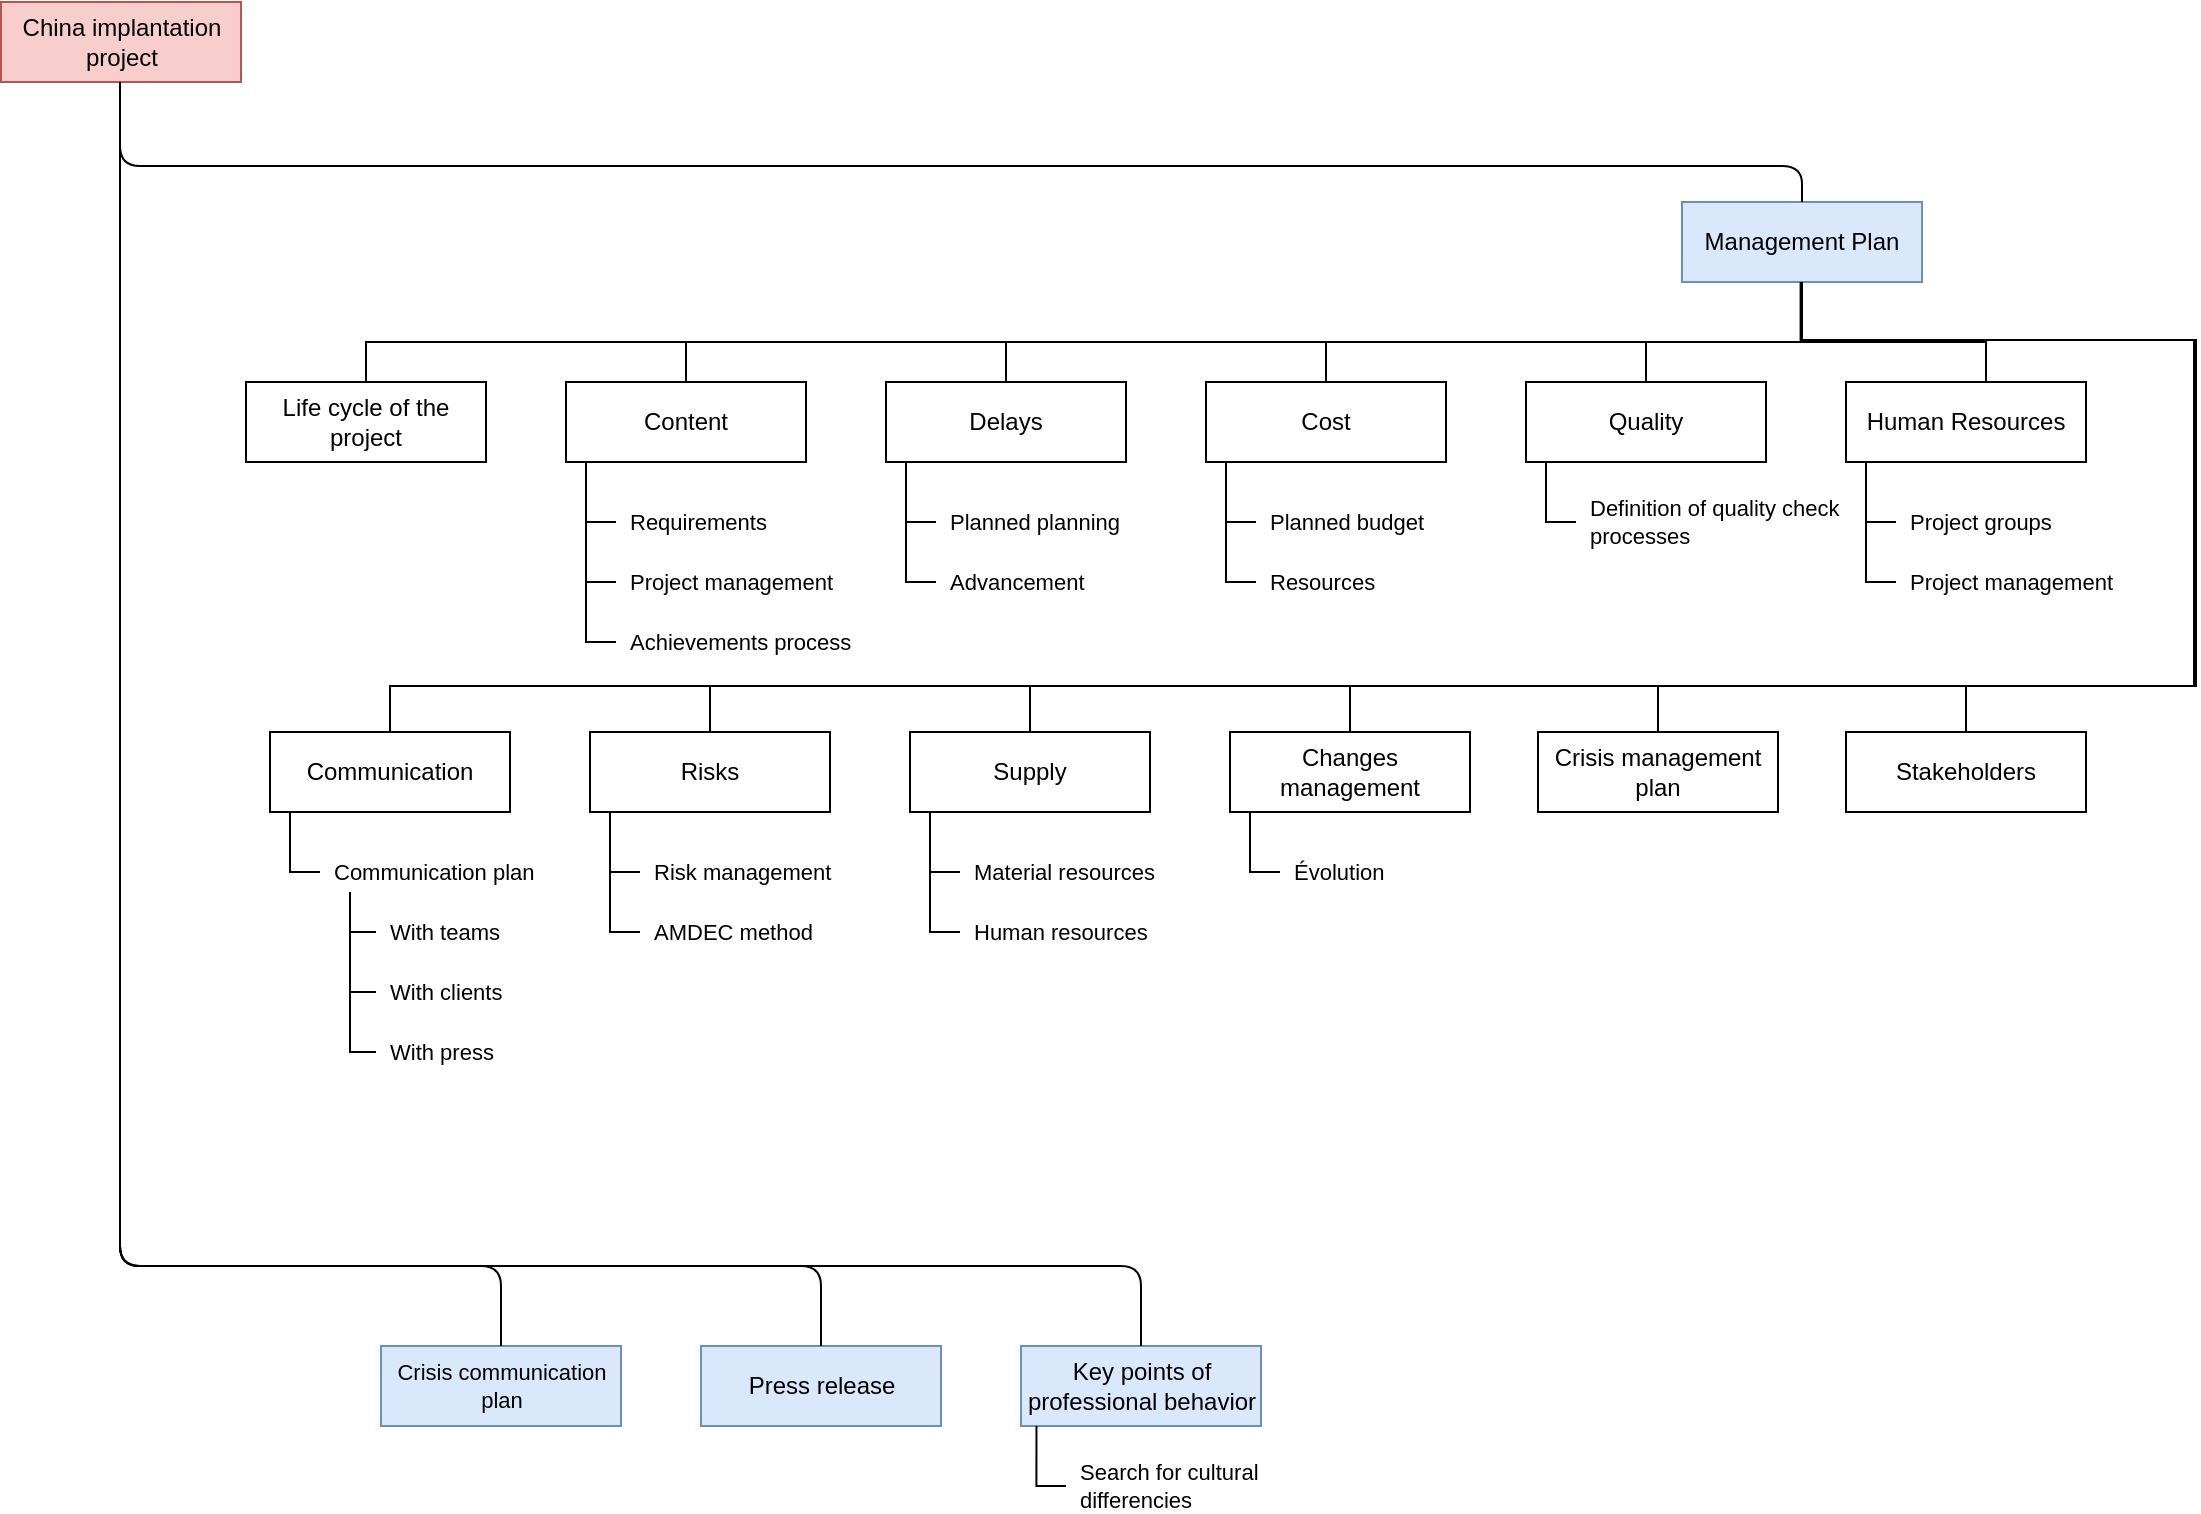 <mxfile version="12.0.0" type="github" pages="1"><diagram id="kBWpezgNIMA6cPfOU4z3" name="Page-1"><mxGraphModel dx="2011" dy="1087" grid="1" gridSize="10" guides="1" tooltips="1" connect="1" arrows="1" fold="1" page="1" pageScale="1" pageWidth="1169" pageHeight="827" math="0" shadow="0"><root><mxCell id="0"/><mxCell id="1" parent="0"/><mxCell id="8Dv8x-JfYkPkydLeeo5U-1" value="&lt;div&gt;Management Plan&lt;/div&gt;" style="rounded=0;whiteSpace=wrap;html=1;fillColor=#dae8fc;strokeColor=#6c8ebf;" vertex="1" parent="1"><mxGeometry x="883" y="148" width="120" height="40" as="geometry"/></mxCell><mxCell id="8Dv8x-JfYkPkydLeeo5U-2" value="Life cycle of the project" style="rounded=0;whiteSpace=wrap;html=1;" vertex="1" parent="1"><mxGeometry x="165" y="238" width="120" height="40" as="geometry"/></mxCell><mxCell id="8Dv8x-JfYkPkydLeeo5U-3" value="Content" style="rounded=0;whiteSpace=wrap;html=1;" vertex="1" parent="1"><mxGeometry x="325" y="238" width="120" height="40" as="geometry"/></mxCell><mxCell id="8Dv8x-JfYkPkydLeeo5U-4" value="Delays" style="rounded=0;whiteSpace=wrap;html=1;" vertex="1" parent="1"><mxGeometry x="485" y="238" width="120" height="40" as="geometry"/></mxCell><mxCell id="8Dv8x-JfYkPkydLeeo5U-5" value="Cost" style="rounded=0;whiteSpace=wrap;html=1;" vertex="1" parent="1"><mxGeometry x="645" y="238" width="120" height="40" as="geometry"/></mxCell><mxCell id="8Dv8x-JfYkPkydLeeo5U-6" value="Quality" style="rounded=0;whiteSpace=wrap;html=1;" vertex="1" parent="1"><mxGeometry x="805" y="238" width="120" height="40" as="geometry"/></mxCell><mxCell id="8Dv8x-JfYkPkydLeeo5U-7" value="Human Resources" style="rounded=0;whiteSpace=wrap;html=1;" vertex="1" parent="1"><mxGeometry x="965" y="238" width="120" height="40" as="geometry"/></mxCell><mxCell id="3aacRPMANLinjixZSqSP-2" value="Risks" style="rounded=0;whiteSpace=wrap;html=1;" vertex="1" parent="1"><mxGeometry x="337" y="413" width="120" height="40" as="geometry"/></mxCell><mxCell id="8Dv8x-JfYkPkydLeeo5U-8" value="Communication" style="rounded=0;whiteSpace=wrap;html=1;" vertex="1" parent="1"><mxGeometry x="177" y="413" width="120" height="40" as="geometry"/></mxCell><mxCell id="3aacRPMANLinjixZSqSP-3" value="Supply" style="rounded=0;whiteSpace=wrap;html=1;" vertex="1" parent="1"><mxGeometry x="497" y="413" width="120" height="40" as="geometry"/></mxCell><mxCell id="8Dv8x-JfYkPkydLeeo5U-9" value="Crisis management plan" style="rounded=0;whiteSpace=wrap;html=1;" vertex="1" parent="1"><mxGeometry x="811" y="413" width="120" height="40" as="geometry"/></mxCell><mxCell id="8Dv8x-JfYkPkydLeeo5U-10" value="Changes management" style="rounded=0;whiteSpace=wrap;html=1;" vertex="1" parent="1"><mxGeometry x="657" y="413" width="120" height="40" as="geometry"/></mxCell><mxCell id="8Dv8x-JfYkPkydLeeo5U-13" value="Crisis communication plan" style="rounded=0;whiteSpace=wrap;html=1;fontSize=11;fillColor=#dae8fc;strokeColor=#6c8ebf;" vertex="1" parent="1"><mxGeometry x="232.5" y="720" width="120" height="40" as="geometry"/></mxCell><mxCell id="8Dv8x-JfYkPkydLeeo5U-14" value="Press release" style="rounded=0;whiteSpace=wrap;html=1;fillColor=#dae8fc;strokeColor=#6c8ebf;" vertex="1" parent="1"><mxGeometry x="392.5" y="720" width="120" height="40" as="geometry"/></mxCell><mxCell id="8Dv8x-JfYkPkydLeeo5U-15" value="&lt;div&gt;Key points of professional behavior&lt;/div&gt;" style="rounded=0;whiteSpace=wrap;html=1;fillColor=#dae8fc;strokeColor=#6c8ebf;" vertex="1" parent="1"><mxGeometry x="552.5" y="720" width="120" height="40" as="geometry"/></mxCell><mxCell id="8Dv8x-JfYkPkydLeeo5U-17" value="Requirements" style="text;html=1;strokeColor=none;fillColor=none;align=left;verticalAlign=middle;whiteSpace=wrap;rounded=0;fontSize=11;spacingLeft=5;" vertex="1" parent="1"><mxGeometry x="350" y="298" width="135" height="20" as="geometry"/></mxCell><mxCell id="8Dv8x-JfYkPkydLeeo5U-23" style="edgeStyle=orthogonalEdgeStyle;rounded=0;orthogonalLoop=1;jettySize=auto;html=1;fontSize=11;endArrow=none;endFill=0;" edge="1" parent="1" source="8Dv8x-JfYkPkydLeeo5U-19" target="8Dv8x-JfYkPkydLeeo5U-3"><mxGeometry relative="1" as="geometry"><mxPoint x="275" y="318" as="targetPoint"/><Array as="points"><mxPoint x="335" y="368"/></Array></mxGeometry></mxCell><mxCell id="8Dv8x-JfYkPkydLeeo5U-19" value="&lt;div&gt;Achievements process&lt;/div&gt;" style="text;html=1;strokeColor=none;fillColor=none;align=left;verticalAlign=middle;whiteSpace=wrap;rounded=0;fontSize=11;spacingLeft=5;" vertex="1" parent="1"><mxGeometry x="350" y="358" width="135" height="20" as="geometry"/></mxCell><mxCell id="8Dv8x-JfYkPkydLeeo5U-20" value="" style="endArrow=none;html=1;fontSize=11;edgeStyle=orthogonalEdgeStyle;rounded=0;" edge="1" parent="1" source="8Dv8x-JfYkPkydLeeo5U-17" target="8Dv8x-JfYkPkydLeeo5U-3"><mxGeometry width="50" height="50" relative="1" as="geometry"><mxPoint x="215" y="378" as="sourcePoint"/><mxPoint x="265" y="328" as="targetPoint"/><Array as="points"><mxPoint x="335" y="308"/></Array></mxGeometry></mxCell><mxCell id="8Dv8x-JfYkPkydLeeo5U-21" value="" style="endArrow=none;html=1;fontSize=11;edgeStyle=orthogonalEdgeStyle;rounded=0;" edge="1" parent="1" target="8Dv8x-JfYkPkydLeeo5U-3"><mxGeometry width="50" height="50" relative="1" as="geometry"><mxPoint x="350" y="338" as="sourcePoint"/><mxPoint x="345" y="288" as="targetPoint"/><Array as="points"><mxPoint x="335" y="338"/></Array></mxGeometry></mxCell><mxCell id="8Dv8x-JfYkPkydLeeo5U-26" value="Planned planning" style="text;html=1;strokeColor=none;fillColor=none;align=left;verticalAlign=middle;whiteSpace=wrap;rounded=0;fontSize=11;spacingLeft=5;" vertex="1" parent="1"><mxGeometry x="510" y="298" width="135" height="20" as="geometry"/></mxCell><mxCell id="8Dv8x-JfYkPkydLeeo5U-28" value="Advancement" style="text;html=1;strokeColor=none;fillColor=none;align=left;verticalAlign=middle;whiteSpace=wrap;rounded=0;fontSize=11;spacingLeft=5;" vertex="1" parent="1"><mxGeometry x="510" y="328" width="135" height="20" as="geometry"/></mxCell><mxCell id="8Dv8x-JfYkPkydLeeo5U-30" value="" style="endArrow=none;html=1;fontSize=11;edgeStyle=orthogonalEdgeStyle;rounded=0;" edge="1" parent="1" source="8Dv8x-JfYkPkydLeeo5U-26"><mxGeometry width="50" height="50" relative="1" as="geometry"><mxPoint x="375" y="378" as="sourcePoint"/><mxPoint x="495" y="278" as="targetPoint"/><Array as="points"><mxPoint x="495" y="308"/></Array></mxGeometry></mxCell><mxCell id="8Dv8x-JfYkPkydLeeo5U-31" value="" style="endArrow=none;html=1;fontSize=11;edgeStyle=orthogonalEdgeStyle;rounded=0;" edge="1" parent="1" source="8Dv8x-JfYkPkydLeeo5U-28"><mxGeometry width="50" height="50" relative="1" as="geometry"><mxPoint x="520" y="318" as="sourcePoint"/><mxPoint x="495" y="278" as="targetPoint"/><Array as="points"><mxPoint x="495" y="338"/></Array></mxGeometry></mxCell><mxCell id="8Dv8x-JfYkPkydLeeo5U-32" value="Planned budget" style="text;html=1;strokeColor=none;fillColor=none;align=left;verticalAlign=middle;whiteSpace=wrap;rounded=0;fontSize=11;spacingLeft=5;" vertex="1" parent="1"><mxGeometry x="670" y="298" width="135" height="20" as="geometry"/></mxCell><mxCell id="8Dv8x-JfYkPkydLeeo5U-33" value="Resources" style="text;html=1;strokeColor=none;fillColor=none;align=left;verticalAlign=middle;whiteSpace=wrap;rounded=0;fontSize=11;spacingLeft=5;" vertex="1" parent="1"><mxGeometry x="670" y="328" width="135" height="20" as="geometry"/></mxCell><mxCell id="8Dv8x-JfYkPkydLeeo5U-34" value="" style="endArrow=none;html=1;fontSize=11;edgeStyle=orthogonalEdgeStyle;rounded=0;" edge="1" parent="1" source="8Dv8x-JfYkPkydLeeo5U-32"><mxGeometry width="50" height="50" relative="1" as="geometry"><mxPoint x="535" y="378" as="sourcePoint"/><mxPoint x="655" y="278" as="targetPoint"/><Array as="points"><mxPoint x="655" y="308"/></Array></mxGeometry></mxCell><mxCell id="8Dv8x-JfYkPkydLeeo5U-35" value="" style="endArrow=none;html=1;fontSize=11;edgeStyle=orthogonalEdgeStyle;rounded=0;" edge="1" parent="1" source="8Dv8x-JfYkPkydLeeo5U-33"><mxGeometry width="50" height="50" relative="1" as="geometry"><mxPoint x="680" y="318" as="sourcePoint"/><mxPoint x="655" y="278" as="targetPoint"/><Array as="points"><mxPoint x="655" y="338"/></Array></mxGeometry></mxCell><mxCell id="8Dv8x-JfYkPkydLeeo5U-36" value="Definition of quality check processes" style="text;html=1;strokeColor=none;fillColor=none;align=left;verticalAlign=middle;whiteSpace=wrap;rounded=0;fontSize=11;spacingLeft=5;" vertex="1" parent="1"><mxGeometry x="830" y="298" width="135" height="20" as="geometry"/></mxCell><mxCell id="8Dv8x-JfYkPkydLeeo5U-38" value="" style="endArrow=none;html=1;fontSize=11;edgeStyle=orthogonalEdgeStyle;rounded=0;" edge="1" parent="1" source="8Dv8x-JfYkPkydLeeo5U-36"><mxGeometry width="50" height="50" relative="1" as="geometry"><mxPoint x="695" y="378" as="sourcePoint"/><mxPoint x="815" y="278" as="targetPoint"/><Array as="points"><mxPoint x="815" y="308"/></Array></mxGeometry></mxCell><mxCell id="8Dv8x-JfYkPkydLeeo5U-40" value="Project groups" style="text;html=1;strokeColor=none;fillColor=none;align=left;verticalAlign=middle;whiteSpace=wrap;rounded=0;fontSize=11;spacingLeft=5;" vertex="1" parent="1"><mxGeometry x="990" y="298" width="135" height="20" as="geometry"/></mxCell><mxCell id="8Dv8x-JfYkPkydLeeo5U-42" value="Project management" style="text;html=1;strokeColor=none;fillColor=none;align=left;verticalAlign=middle;whiteSpace=wrap;rounded=0;fontSize=11;spacingLeft=5;" vertex="1" parent="1"><mxGeometry x="990" y="328" width="135" height="20" as="geometry"/></mxCell><mxCell id="8Dv8x-JfYkPkydLeeo5U-44" value="" style="endArrow=none;html=1;fontSize=11;edgeStyle=orthogonalEdgeStyle;rounded=0;" edge="1" parent="1" source="8Dv8x-JfYkPkydLeeo5U-40"><mxGeometry width="50" height="50" relative="1" as="geometry"><mxPoint x="855" y="378" as="sourcePoint"/><mxPoint x="975" y="278" as="targetPoint"/><Array as="points"><mxPoint x="975" y="308"/></Array></mxGeometry></mxCell><mxCell id="8Dv8x-JfYkPkydLeeo5U-45" value="" style="endArrow=none;html=1;fontSize=11;edgeStyle=orthogonalEdgeStyle;rounded=0;" edge="1" parent="1" source="8Dv8x-JfYkPkydLeeo5U-42"><mxGeometry width="50" height="50" relative="1" as="geometry"><mxPoint x="1000" y="318" as="sourcePoint"/><mxPoint x="975" y="278" as="targetPoint"/><Array as="points"><mxPoint x="975" y="338"/></Array></mxGeometry></mxCell><mxCell id="8Dv8x-JfYkPkydLeeo5U-49" value="Project management" style="text;html=1;strokeColor=none;fillColor=none;align=left;verticalAlign=middle;whiteSpace=wrap;rounded=0;fontSize=11;spacingLeft=5;" vertex="1" parent="1"><mxGeometry x="350" y="328" width="135" height="20" as="geometry"/></mxCell><mxCell id="8Dv8x-JfYkPkydLeeo5U-50" value="Communication plan" style="text;html=1;strokeColor=none;fillColor=none;align=left;verticalAlign=middle;whiteSpace=wrap;rounded=0;fontSize=11;spacingLeft=5;" vertex="1" parent="1"><mxGeometry x="202" y="473" width="135" height="20" as="geometry"/></mxCell><mxCell id="8Dv8x-JfYkPkydLeeo5U-51" style="edgeStyle=orthogonalEdgeStyle;rounded=0;orthogonalLoop=1;jettySize=auto;html=1;fontSize=11;endArrow=none;endFill=0;" edge="1" parent="1" source="8Dv8x-JfYkPkydLeeo5U-53" target="8Dv8x-JfYkPkydLeeo5U-50"><mxGeometry relative="1" as="geometry"><mxPoint x="187" y="453" as="targetPoint"/><Array as="points"><mxPoint x="217" y="543"/></Array></mxGeometry></mxCell><mxCell id="8Dv8x-JfYkPkydLeeo5U-52" value="With teams" style="text;html=1;strokeColor=none;fillColor=none;align=left;verticalAlign=middle;whiteSpace=wrap;rounded=0;fontSize=11;spacingLeft=5;" vertex="1" parent="1"><mxGeometry x="230" y="503" width="108" height="20" as="geometry"/></mxCell><mxCell id="8Dv8x-JfYkPkydLeeo5U-53" value="With clients" style="text;html=1;strokeColor=none;fillColor=none;align=left;verticalAlign=middle;whiteSpace=wrap;rounded=0;fontSize=11;spacingLeft=5;" vertex="1" parent="1"><mxGeometry x="230" y="533" width="108" height="20" as="geometry"/></mxCell><mxCell id="8Dv8x-JfYkPkydLeeo5U-54" value="" style="endArrow=none;html=1;fontSize=11;edgeStyle=orthogonalEdgeStyle;rounded=0;" edge="1" parent="1" source="8Dv8x-JfYkPkydLeeo5U-50"><mxGeometry width="50" height="50" relative="1" as="geometry"><mxPoint x="67" y="553" as="sourcePoint"/><mxPoint x="187" y="453" as="targetPoint"/><Array as="points"><mxPoint x="187" y="483"/></Array></mxGeometry></mxCell><mxCell id="8Dv8x-JfYkPkydLeeo5U-55" value="" style="endArrow=none;html=1;fontSize=11;edgeStyle=orthogonalEdgeStyle;rounded=0;" edge="1" parent="1" source="8Dv8x-JfYkPkydLeeo5U-52" target="8Dv8x-JfYkPkydLeeo5U-50"><mxGeometry width="50" height="50" relative="1" as="geometry"><mxPoint x="212" y="493" as="sourcePoint"/><mxPoint x="187" y="453" as="targetPoint"/><Array as="points"><mxPoint x="217" y="513"/></Array></mxGeometry></mxCell><mxCell id="8Dv8x-JfYkPkydLeeo5U-56" style="edgeStyle=orthogonalEdgeStyle;rounded=0;orthogonalLoop=1;jettySize=auto;html=1;fontSize=11;endArrow=none;endFill=0;" edge="1" parent="1" source="8Dv8x-JfYkPkydLeeo5U-57" target="8Dv8x-JfYkPkydLeeo5U-50"><mxGeometry relative="1" as="geometry"><mxPoint x="187" y="483" as="targetPoint"/><Array as="points"><mxPoint x="217" y="573"/></Array></mxGeometry></mxCell><mxCell id="8Dv8x-JfYkPkydLeeo5U-57" value="With press" style="text;html=1;strokeColor=none;fillColor=none;align=left;verticalAlign=middle;whiteSpace=wrap;rounded=0;fontSize=11;spacingLeft=5;" vertex="1" parent="1"><mxGeometry x="230" y="563" width="108" height="20" as="geometry"/></mxCell><mxCell id="8Dv8x-JfYkPkydLeeo5U-58" value="Risk management" style="text;html=1;strokeColor=none;fillColor=none;align=left;verticalAlign=middle;whiteSpace=wrap;rounded=0;fontSize=11;spacingLeft=5;" vertex="1" parent="1"><mxGeometry x="362" y="473" width="135" height="20" as="geometry"/></mxCell><mxCell id="8Dv8x-JfYkPkydLeeo5U-59" value="AMDEC method" style="text;html=1;strokeColor=none;fillColor=none;align=left;verticalAlign=middle;whiteSpace=wrap;rounded=0;fontSize=11;spacingLeft=5;" vertex="1" parent="1"><mxGeometry x="362" y="503" width="135" height="20" as="geometry"/></mxCell><mxCell id="8Dv8x-JfYkPkydLeeo5U-60" value="" style="endArrow=none;html=1;fontSize=11;edgeStyle=orthogonalEdgeStyle;rounded=0;" edge="1" parent="1" source="8Dv8x-JfYkPkydLeeo5U-58"><mxGeometry width="50" height="50" relative="1" as="geometry"><mxPoint x="227" y="553" as="sourcePoint"/><mxPoint x="347" y="453" as="targetPoint"/><Array as="points"><mxPoint x="347" y="483"/></Array></mxGeometry></mxCell><mxCell id="8Dv8x-JfYkPkydLeeo5U-61" value="" style="endArrow=none;html=1;fontSize=11;edgeStyle=orthogonalEdgeStyle;rounded=0;" edge="1" parent="1" source="8Dv8x-JfYkPkydLeeo5U-59"><mxGeometry width="50" height="50" relative="1" as="geometry"><mxPoint x="372" y="493" as="sourcePoint"/><mxPoint x="347" y="453" as="targetPoint"/><Array as="points"><mxPoint x="347" y="513"/></Array></mxGeometry></mxCell><mxCell id="8Dv8x-JfYkPkydLeeo5U-66" value="Material resources" style="text;html=1;strokeColor=none;fillColor=none;align=left;verticalAlign=middle;whiteSpace=wrap;rounded=0;fontSize=11;spacingLeft=5;" vertex="1" parent="1"><mxGeometry x="522" y="473" width="135" height="20" as="geometry"/></mxCell><mxCell id="8Dv8x-JfYkPkydLeeo5U-67" value="Human resources" style="text;html=1;strokeColor=none;fillColor=none;align=left;verticalAlign=middle;whiteSpace=wrap;rounded=0;fontSize=11;spacingLeft=5;" vertex="1" parent="1"><mxGeometry x="522" y="503" width="135" height="20" as="geometry"/></mxCell><mxCell id="8Dv8x-JfYkPkydLeeo5U-68" value="" style="endArrow=none;html=1;fontSize=11;edgeStyle=orthogonalEdgeStyle;rounded=0;" edge="1" parent="1" source="8Dv8x-JfYkPkydLeeo5U-66"><mxGeometry width="50" height="50" relative="1" as="geometry"><mxPoint x="387" y="553" as="sourcePoint"/><mxPoint x="507" y="453" as="targetPoint"/><Array as="points"><mxPoint x="507" y="483"/></Array></mxGeometry></mxCell><mxCell id="8Dv8x-JfYkPkydLeeo5U-69" value="" style="endArrow=none;html=1;fontSize=11;edgeStyle=orthogonalEdgeStyle;rounded=0;" edge="1" parent="1" source="8Dv8x-JfYkPkydLeeo5U-67"><mxGeometry width="50" height="50" relative="1" as="geometry"><mxPoint x="532" y="493" as="sourcePoint"/><mxPoint x="507" y="453" as="targetPoint"/><Array as="points"><mxPoint x="507" y="513"/></Array></mxGeometry></mxCell><mxCell id="8Dv8x-JfYkPkydLeeo5U-70" value="Évolution" style="text;html=1;strokeColor=none;fillColor=none;align=left;verticalAlign=middle;whiteSpace=wrap;rounded=0;fontSize=11;spacingLeft=5;" vertex="1" parent="1"><mxGeometry x="682" y="473" width="135" height="20" as="geometry"/></mxCell><mxCell id="8Dv8x-JfYkPkydLeeo5U-72" value="" style="endArrow=none;html=1;fontSize=11;edgeStyle=orthogonalEdgeStyle;rounded=0;" edge="1" parent="1" source="8Dv8x-JfYkPkydLeeo5U-70"><mxGeometry width="50" height="50" relative="1" as="geometry"><mxPoint x="547" y="553" as="sourcePoint"/><mxPoint x="667" y="453" as="targetPoint"/><Array as="points"><mxPoint x="667" y="483"/></Array></mxGeometry></mxCell><mxCell id="8Dv8x-JfYkPkydLeeo5U-78" value="" style="endArrow=none;html=1;fontSize=64;fontColor=#660033;edgeStyle=orthogonalEdgeStyle;rounded=0;" edge="1" parent="1" source="8Dv8x-JfYkPkydLeeo5U-2" target="8Dv8x-JfYkPkydLeeo5U-1"><mxGeometry width="50" height="50" relative="1" as="geometry"><mxPoint x="395" y="228" as="sourcePoint"/><mxPoint x="445" y="178" as="targetPoint"/><Array as="points"><mxPoint x="225" y="218"/><mxPoint x="943" y="218"/></Array></mxGeometry></mxCell><mxCell id="8Dv8x-JfYkPkydLeeo5U-79" value="" style="endArrow=none;html=1;fontSize=64;fontColor=#660033;edgeStyle=orthogonalEdgeStyle;rounded=0;" edge="1" parent="1" source="8Dv8x-JfYkPkydLeeo5U-3" target="8Dv8x-JfYkPkydLeeo5U-1"><mxGeometry width="50" height="50" relative="1" as="geometry"><mxPoint x="235.143" y="248" as="sourcePoint"/><mxPoint x="952.857" y="198" as="targetPoint"/><Array as="points"><mxPoint x="385" y="218"/><mxPoint x="943" y="218"/></Array></mxGeometry></mxCell><mxCell id="8Dv8x-JfYkPkydLeeo5U-80" value="" style="endArrow=none;html=1;fontSize=64;fontColor=#660033;edgeStyle=orthogonalEdgeStyle;rounded=0;" edge="1" parent="1" source="8Dv8x-JfYkPkydLeeo5U-4" target="8Dv8x-JfYkPkydLeeo5U-1"><mxGeometry width="50" height="50" relative="1" as="geometry"><mxPoint x="395.143" y="248" as="sourcePoint"/><mxPoint x="952.857" y="198" as="targetPoint"/><Array as="points"><mxPoint x="545" y="218"/><mxPoint x="943" y="218"/></Array></mxGeometry></mxCell><mxCell id="8Dv8x-JfYkPkydLeeo5U-81" value="" style="endArrow=none;html=1;fontSize=64;fontColor=#660033;edgeStyle=orthogonalEdgeStyle;rounded=0;" edge="1" parent="1" source="8Dv8x-JfYkPkydLeeo5U-5" target="8Dv8x-JfYkPkydLeeo5U-1"><mxGeometry width="50" height="50" relative="1" as="geometry"><mxPoint x="555.143" y="248" as="sourcePoint"/><mxPoint x="952.857" y="198" as="targetPoint"/><Array as="points"><mxPoint x="705" y="218"/><mxPoint x="943" y="218"/></Array></mxGeometry></mxCell><mxCell id="8Dv8x-JfYkPkydLeeo5U-82" value="" style="endArrow=none;html=1;fontSize=64;fontColor=#660033;edgeStyle=orthogonalEdgeStyle;rounded=0;" edge="1" parent="1" source="8Dv8x-JfYkPkydLeeo5U-6" target="8Dv8x-JfYkPkydLeeo5U-1"><mxGeometry width="50" height="50" relative="1" as="geometry"><mxPoint x="715.143" y="248" as="sourcePoint"/><mxPoint x="952.857" y="198" as="targetPoint"/><Array as="points"><mxPoint x="865" y="218"/><mxPoint x="943" y="218"/></Array></mxGeometry></mxCell><mxCell id="8Dv8x-JfYkPkydLeeo5U-83" value="" style="endArrow=none;html=1;fontSize=64;fontColor=#660033;edgeStyle=orthogonalEdgeStyle;rounded=0;" edge="1" parent="1" source="8Dv8x-JfYkPkydLeeo5U-7" target="8Dv8x-JfYkPkydLeeo5U-1"><mxGeometry width="50" height="50" relative="1" as="geometry"><mxPoint x="875.143" y="248" as="sourcePoint"/><mxPoint x="952.857" y="198" as="targetPoint"/><Array as="points"><mxPoint x="1035" y="218"/><mxPoint x="943" y="218"/></Array></mxGeometry></mxCell><mxCell id="8Dv8x-JfYkPkydLeeo5U-84" value="" style="endArrow=none;html=1;fontSize=64;fontColor=#660033;edgeStyle=orthogonalEdgeStyle;rounded=0;" edge="1" parent="1" source="8Dv8x-JfYkPkydLeeo5U-8" target="8Dv8x-JfYkPkydLeeo5U-1"><mxGeometry width="50" height="50" relative="1" as="geometry"><mxPoint x="952.643" y="258" as="sourcePoint"/><mxPoint x="1030.357" y="208" as="targetPoint"/><Array as="points"><mxPoint x="237" y="390"/><mxPoint x="1140" y="390"/><mxPoint x="1140" y="217"/><mxPoint x="943" y="217"/></Array></mxGeometry></mxCell><mxCell id="8Dv8x-JfYkPkydLeeo5U-85" value="" style="endArrow=none;html=1;fontSize=64;fontColor=#660033;edgeStyle=orthogonalEdgeStyle;rounded=0;" edge="1" parent="1" source="3aacRPMANLinjixZSqSP-2" target="8Dv8x-JfYkPkydLeeo5U-1"><mxGeometry width="50" height="50" relative="1" as="geometry"><mxPoint x="1262.643" y="248" as="sourcePoint"/><mxPoint x="1020.357" y="198" as="targetPoint"/><Array as="points"><mxPoint x="397" y="390"/><mxPoint x="1140" y="390"/><mxPoint x="1140" y="217"/><mxPoint x="943" y="217"/></Array></mxGeometry></mxCell><mxCell id="8Dv8x-JfYkPkydLeeo5U-86" value="" style="endArrow=none;html=1;fontSize=64;fontColor=#660033;edgeStyle=orthogonalEdgeStyle;rounded=0;" edge="1" parent="1" source="3aacRPMANLinjixZSqSP-3" target="8Dv8x-JfYkPkydLeeo5U-1"><mxGeometry width="50" height="50" relative="1" as="geometry"><mxPoint x="1432.357" y="248" as="sourcePoint"/><mxPoint x="1020.357" y="198" as="targetPoint"/><Array as="points"><mxPoint x="557" y="390"/><mxPoint x="1140" y="390"/><mxPoint x="1140" y="217"/><mxPoint x="943" y="217"/></Array></mxGeometry></mxCell><mxCell id="8Dv8x-JfYkPkydLeeo5U-87" value="" style="endArrow=none;html=1;fontSize=64;fontColor=#660033;edgeStyle=orthogonalEdgeStyle;rounded=0;" edge="1" parent="1" source="8Dv8x-JfYkPkydLeeo5U-10" target="8Dv8x-JfYkPkydLeeo5U-1"><mxGeometry width="50" height="50" relative="1" as="geometry"><mxPoint x="1582.534" y="248" as="sourcePoint"/><mxPoint x="1020.466" y="198" as="targetPoint"/><Array as="points"><mxPoint x="717" y="390"/><mxPoint x="1140" y="390"/><mxPoint x="1140" y="217"/><mxPoint x="943" y="217"/></Array></mxGeometry></mxCell><mxCell id="8Dv8x-JfYkPkydLeeo5U-88" value="" style="endArrow=none;html=1;fontSize=64;fontColor=#660033;edgeStyle=orthogonalEdgeStyle;rounded=0;" edge="1" parent="1" source="8Dv8x-JfYkPkydLeeo5U-9" target="8Dv8x-JfYkPkydLeeo5U-1"><mxGeometry width="50" height="50" relative="1" as="geometry"><mxPoint x="1940" y="230" as="sourcePoint"/><mxPoint x="1030.466" y="208" as="targetPoint"/><Array as="points"><mxPoint x="871" y="390"/><mxPoint x="1140" y="390"/><mxPoint x="1140" y="217"/><mxPoint x="943" y="217"/></Array></mxGeometry></mxCell><mxCell id="8Dv8x-JfYkPkydLeeo5U-90" value="China implantation project" style="rounded=0;whiteSpace=wrap;html=1;fillColor=#f8cecc;strokeColor=#b85450;" vertex="1" parent="1"><mxGeometry x="42.5" y="48" width="120" height="40" as="geometry"/></mxCell><mxCell id="8Dv8x-JfYkPkydLeeo5U-91" value="" style="endArrow=none;html=1;fontSize=64;fontColor=#660033;edgeStyle=orthogonalEdgeStyle;" edge="1" parent="1" source="8Dv8x-JfYkPkydLeeo5U-1" target="8Dv8x-JfYkPkydLeeo5U-90"><mxGeometry width="50" height="50" relative="1" as="geometry"><mxPoint x="212.5" y="408" as="sourcePoint"/><mxPoint x="262.5" y="358" as="targetPoint"/><Array as="points"><mxPoint x="943" y="130"/><mxPoint x="102" y="130"/></Array></mxGeometry></mxCell><mxCell id="8Dv8x-JfYkPkydLeeo5U-92" value="" style="endArrow=none;html=1;fontSize=64;fontColor=#660033;edgeStyle=orthogonalEdgeStyle;" edge="1" parent="1" source="8Dv8x-JfYkPkydLeeo5U-13" target="8Dv8x-JfYkPkydLeeo5U-90"><mxGeometry width="50" height="50" relative="1" as="geometry"><mxPoint x="960.5" y="178.143" as="sourcePoint"/><mxPoint x="112.357" y="348" as="targetPoint"/><Array as="points"><mxPoint x="292" y="680"/><mxPoint x="102" y="680"/></Array></mxGeometry></mxCell><mxCell id="8Dv8x-JfYkPkydLeeo5U-93" value="" style="endArrow=none;html=1;fontSize=64;fontColor=#660033;edgeStyle=orthogonalEdgeStyle;" edge="1" parent="1" source="8Dv8x-JfYkPkydLeeo5U-14" target="8Dv8x-JfYkPkydLeeo5U-90"><mxGeometry width="50" height="50" relative="1" as="geometry"><mxPoint x="242.5" y="467.857" as="sourcePoint"/><mxPoint x="112.357" y="388" as="targetPoint"/><Array as="points"><mxPoint x="452" y="680"/><mxPoint x="102" y="680"/></Array></mxGeometry></mxCell><mxCell id="8Dv8x-JfYkPkydLeeo5U-94" value="" style="endArrow=none;html=1;fontSize=64;fontColor=#660033;edgeStyle=orthogonalEdgeStyle;" edge="1" parent="1" source="8Dv8x-JfYkPkydLeeo5U-15" target="8Dv8x-JfYkPkydLeeo5U-90"><mxGeometry width="50" height="50" relative="1" as="geometry"><mxPoint x="462.643" y="448" as="sourcePoint"/><mxPoint x="112.357" y="388" as="targetPoint"/><Array as="points"><mxPoint x="612" y="680"/><mxPoint x="102" y="680"/></Array></mxGeometry></mxCell><mxCell id="8Dv8x-JfYkPkydLeeo5U-95" value="Stakeholders" style="rounded=0;whiteSpace=wrap;html=1;" vertex="1" parent="1"><mxGeometry x="965" y="413" width="120" height="40" as="geometry"/></mxCell><mxCell id="8Dv8x-JfYkPkydLeeo5U-99" value="Search for cultural differencies" style="text;html=1;strokeColor=none;fillColor=none;align=left;verticalAlign=middle;whiteSpace=wrap;rounded=0;fontSize=11;spacingLeft=5;" vertex="1" parent="1"><mxGeometry x="575" y="780" width="135" height="20" as="geometry"/></mxCell><mxCell id="8Dv8x-JfYkPkydLeeo5U-101" value="" style="endArrow=none;html=1;fontSize=11;edgeStyle=orthogonalEdgeStyle;rounded=0;" edge="1" parent="1" source="8Dv8x-JfYkPkydLeeo5U-99"><mxGeometry width="50" height="50" relative="1" as="geometry"><mxPoint x="440" y="860" as="sourcePoint"/><mxPoint x="560.238" y="760" as="targetPoint"/><Array as="points"><mxPoint x="560" y="790"/></Array></mxGeometry></mxCell><mxCell id="8Dv8x-JfYkPkydLeeo5U-106" value="" style="endArrow=none;html=1;fontSize=64;fontColor=#660033;edgeStyle=orthogonalEdgeStyle;rounded=0;" edge="1" parent="1" source="8Dv8x-JfYkPkydLeeo5U-95"><mxGeometry width="50" height="50" relative="1" as="geometry"><mxPoint x="870.569" y="413" as="sourcePoint"/><mxPoint x="942.293" y="188" as="targetPoint"/><Array as="points"><mxPoint x="1025" y="390"/><mxPoint x="1139" y="390"/><mxPoint x="1139" y="217"/><mxPoint x="942" y="217"/></Array></mxGeometry></mxCell></root></mxGraphModel></diagram></mxfile>